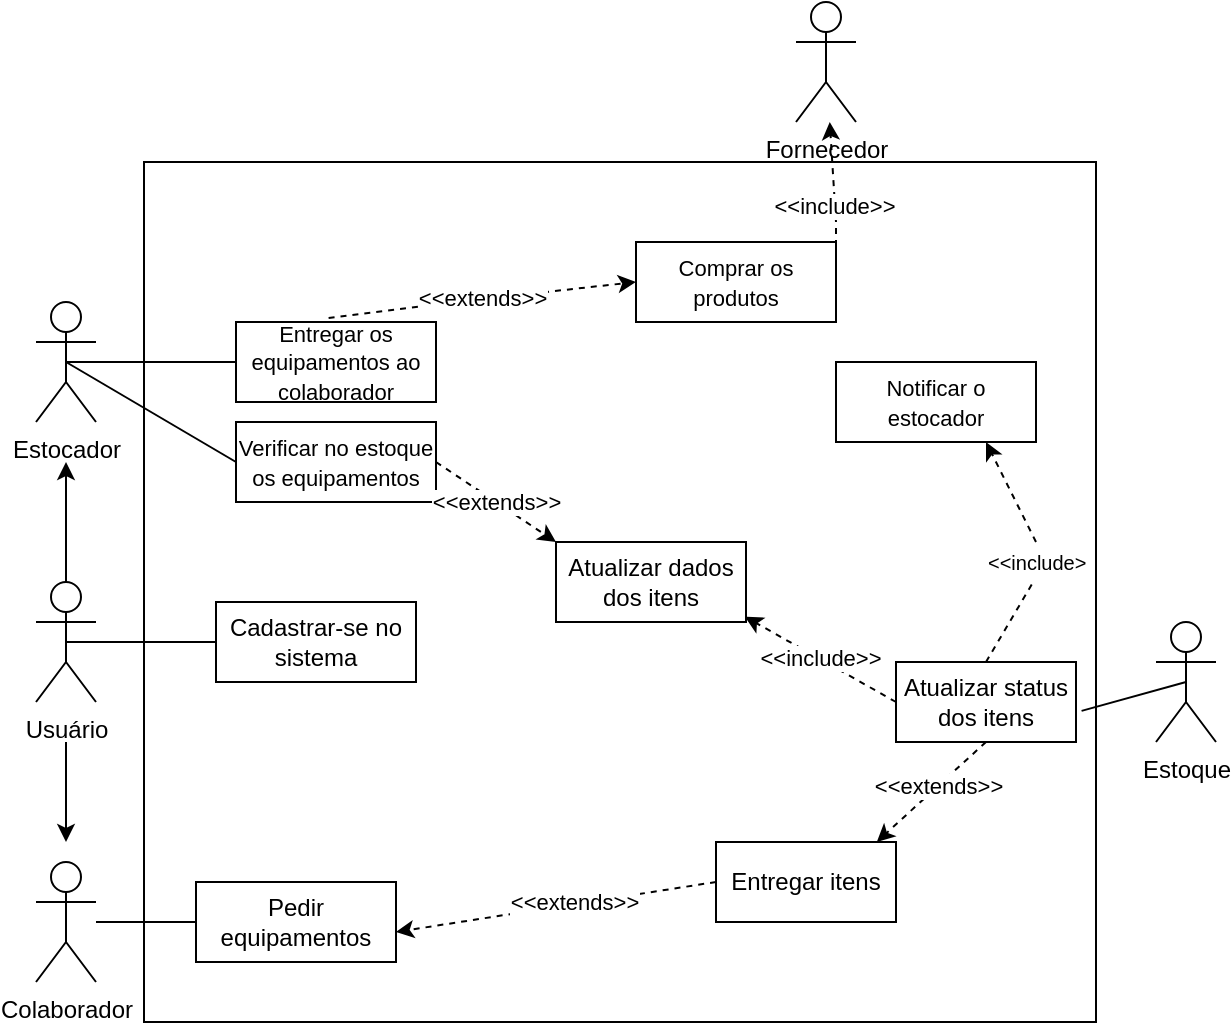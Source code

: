 <mxfile version="28.1.2">
  <diagram name="Página-1" id="k4lBwtDrnGMNaunmUxYx">
    <mxGraphModel dx="1426" dy="777" grid="1" gridSize="10" guides="1" tooltips="1" connect="1" arrows="1" fold="1" page="1" pageScale="1" pageWidth="827" pageHeight="1169" background="#FFFFFF" math="0" shadow="0">
      <root>
        <mxCell id="0" />
        <mxCell id="1" parent="0" />
        <mxCell id="xsxMsLIl5C4gz5kLFckF-62" value="" style="rounded=0;whiteSpace=wrap;html=1;" parent="1" vertex="1">
          <mxGeometry x="144" y="100" width="476" height="430" as="geometry" />
        </mxCell>
        <mxCell id="xsxMsLIl5C4gz5kLFckF-13" value="" style="edgeStyle=orthogonalEdgeStyle;rounded=0;orthogonalLoop=1;jettySize=auto;html=1;" parent="1" edge="1">
          <mxGeometry relative="1" as="geometry">
            <mxPoint x="105" y="390" as="sourcePoint" />
            <mxPoint x="105" y="440" as="targetPoint" />
          </mxGeometry>
        </mxCell>
        <mxCell id="xsxMsLIl5C4gz5kLFckF-15" value="" style="edgeStyle=orthogonalEdgeStyle;rounded=0;orthogonalLoop=1;jettySize=auto;html=1;" parent="1" source="xsxMsLIl5C4gz5kLFckF-9" edge="1">
          <mxGeometry relative="1" as="geometry">
            <mxPoint x="105" y="250" as="targetPoint" />
          </mxGeometry>
        </mxCell>
        <mxCell id="xsxMsLIl5C4gz5kLFckF-9" value="Usuário" style="shape=umlActor;verticalLabelPosition=bottom;verticalAlign=top;html=1;outlineConnect=0;" parent="1" vertex="1">
          <mxGeometry x="90" y="310" width="30" height="60" as="geometry" />
        </mxCell>
        <mxCell id="xsxMsLIl5C4gz5kLFckF-12" value="Colaborador" style="shape=umlActor;verticalLabelPosition=bottom;verticalAlign=top;html=1;outlineConnect=0;" parent="1" vertex="1">
          <mxGeometry x="90" y="450" width="30" height="60" as="geometry" />
        </mxCell>
        <mxCell id="xsxMsLIl5C4gz5kLFckF-14" value="Estocador" style="shape=umlActor;verticalLabelPosition=bottom;verticalAlign=top;html=1;outlineConnect=0;" parent="1" vertex="1">
          <mxGeometry x="90" y="170" width="30" height="60" as="geometry" />
        </mxCell>
        <mxCell id="xsxMsLIl5C4gz5kLFckF-16" value="Cadastrar-se no sistema" style="rounded=0;whiteSpace=wrap;html=1;" parent="1" vertex="1">
          <mxGeometry x="180" y="320" width="100" height="40" as="geometry" />
        </mxCell>
        <mxCell id="xsxMsLIl5C4gz5kLFckF-18" value="Estoque" style="shape=umlActor;verticalLabelPosition=bottom;verticalAlign=top;html=1;outlineConnect=0;" parent="1" vertex="1">
          <mxGeometry x="650" y="330" width="30" height="60" as="geometry" />
        </mxCell>
        <mxCell id="xsxMsLIl5C4gz5kLFckF-19" value="" style="endArrow=none;html=1;rounded=0;exitX=0.5;exitY=0.5;exitDx=0;exitDy=0;exitPerimeter=0;" parent="1" source="xsxMsLIl5C4gz5kLFckF-9" edge="1">
          <mxGeometry width="50" height="50" relative="1" as="geometry">
            <mxPoint x="390" y="390" as="sourcePoint" />
            <mxPoint x="180" y="340" as="targetPoint" />
          </mxGeometry>
        </mxCell>
        <mxCell id="xsxMsLIl5C4gz5kLFckF-20" value="" style="endArrow=none;html=1;rounded=0;exitX=0.5;exitY=0.5;exitDx=0;exitDy=0;exitPerimeter=0;entryX=0;entryY=0.5;entryDx=0;entryDy=0;" parent="1" source="xsxMsLIl5C4gz5kLFckF-14" target="xsxMsLIl5C4gz5kLFckF-23" edge="1">
          <mxGeometry width="50" height="50" relative="1" as="geometry">
            <mxPoint x="390" y="330" as="sourcePoint" />
            <mxPoint x="180" y="160" as="targetPoint" />
          </mxGeometry>
        </mxCell>
        <mxCell id="xsxMsLIl5C4gz5kLFckF-21" value="" style="endArrow=none;html=1;rounded=0;entryX=0;entryY=0.5;entryDx=0;entryDy=0;" parent="1" source="xsxMsLIl5C4gz5kLFckF-12" target="xsxMsLIl5C4gz5kLFckF-22" edge="1">
          <mxGeometry width="50" height="50" relative="1" as="geometry">
            <mxPoint x="390" y="530" as="sourcePoint" />
            <mxPoint x="200" y="490" as="targetPoint" />
          </mxGeometry>
        </mxCell>
        <mxCell id="xsxMsLIl5C4gz5kLFckF-22" value="Pedir equipamentos" style="rounded=0;whiteSpace=wrap;html=1;" parent="1" vertex="1">
          <mxGeometry x="170" y="460" width="100" height="40" as="geometry" />
        </mxCell>
        <mxCell id="xsxMsLIl5C4gz5kLFckF-23" value="&lt;font style=&quot;font-size: 11px;&quot;&gt;Verificar no estoque os equipamentos&lt;/font&gt;" style="rounded=0;whiteSpace=wrap;html=1;" parent="1" vertex="1">
          <mxGeometry x="190" y="230" width="100" height="40" as="geometry" />
        </mxCell>
        <mxCell id="xsxMsLIl5C4gz5kLFckF-24" value="Atualizar status dos itens" style="rounded=0;whiteSpace=wrap;html=1;" parent="1" vertex="1">
          <mxGeometry x="520" y="350" width="90" height="40" as="geometry" />
        </mxCell>
        <mxCell id="xsxMsLIl5C4gz5kLFckF-25" value="" style="endArrow=none;html=1;rounded=0;exitX=1.031;exitY=0.611;exitDx=0;exitDy=0;exitPerimeter=0;entryX=0.5;entryY=0.5;entryDx=0;entryDy=0;entryPerimeter=0;" parent="1" source="xsxMsLIl5C4gz5kLFckF-24" target="xsxMsLIl5C4gz5kLFckF-18" edge="1">
          <mxGeometry width="50" height="50" relative="1" as="geometry">
            <mxPoint x="390" y="280" as="sourcePoint" />
            <mxPoint x="660" y="360" as="targetPoint" />
          </mxGeometry>
        </mxCell>
        <mxCell id="xsxMsLIl5C4gz5kLFckF-29" value="" style="endArrow=none;dashed=1;html=1;rounded=0;exitX=0.5;exitY=0;exitDx=0;exitDy=0;entryX=0.414;entryY=0.967;entryDx=0;entryDy=0;entryPerimeter=0;" parent="1" source="xsxMsLIl5C4gz5kLFckF-24" target="xsxMsLIl5C4gz5kLFckF-27" edge="1">
          <mxGeometry width="50" height="50" relative="1" as="geometry">
            <mxPoint x="540" y="320" as="sourcePoint" />
            <mxPoint x="530" y="420" as="targetPoint" />
            <Array as="points" />
          </mxGeometry>
        </mxCell>
        <mxCell id="xsxMsLIl5C4gz5kLFckF-27" value="&lt;font style=&quot;font-size: 10px;&quot;&gt;&amp;lt;&amp;lt;include&amp;gt;&lt;/font&gt;" style="text;strokeColor=none;fillColor=none;align=left;verticalAlign=middle;spacingLeft=4;spacingRight=4;overflow=hidden;points=[[0,0.5],[1,0.5]];portConstraint=eastwest;rotatable=0;whiteSpace=wrap;html=1;" parent="1" vertex="1">
          <mxGeometry x="560" y="290" width="70" height="20" as="geometry" />
        </mxCell>
        <mxCell id="xsxMsLIl5C4gz5kLFckF-30" value="&lt;font style=&quot;font-size: 11px;&quot;&gt;Notificar o estocador&lt;/font&gt;" style="rounded=0;whiteSpace=wrap;html=1;" parent="1" vertex="1">
          <mxGeometry x="490" y="200" width="100" height="40" as="geometry" />
        </mxCell>
        <mxCell id="xsxMsLIl5C4gz5kLFckF-31" value="" style="endArrow=none;html=1;rounded=0;exitX=0.5;exitY=0.5;exitDx=0;exitDy=0;exitPerimeter=0;entryX=0;entryY=0.5;entryDx=0;entryDy=0;" parent="1" source="xsxMsLIl5C4gz5kLFckF-14" target="xsxMsLIl5C4gz5kLFckF-32" edge="1">
          <mxGeometry width="50" height="50" relative="1" as="geometry">
            <mxPoint x="390" y="280" as="sourcePoint" />
            <mxPoint x="190" y="190" as="targetPoint" />
          </mxGeometry>
        </mxCell>
        <mxCell id="xsxMsLIl5C4gz5kLFckF-32" value="&lt;font style=&quot;font-size: 11px;&quot;&gt;Entregar os equipamentos ao colaborador&lt;/font&gt;" style="rounded=0;whiteSpace=wrap;html=1;" parent="1" vertex="1">
          <mxGeometry x="190" y="180" width="100" height="40" as="geometry" />
        </mxCell>
        <mxCell id="xsxMsLIl5C4gz5kLFckF-33" value="&lt;span style=&quot;font-size: 11px;&quot;&gt;Comprar os produtos&lt;/span&gt;" style="rounded=0;whiteSpace=wrap;html=1;" parent="1" vertex="1">
          <mxGeometry x="390" y="140" width="100" height="40" as="geometry" />
        </mxCell>
        <mxCell id="xsxMsLIl5C4gz5kLFckF-36" value="Fornecedor" style="shape=umlActor;verticalLabelPosition=bottom;verticalAlign=top;html=1;outlineConnect=0;" parent="1" vertex="1">
          <mxGeometry x="470" y="20" width="30" height="60" as="geometry" />
        </mxCell>
        <mxCell id="xsxMsLIl5C4gz5kLFckF-43" value="" style="endArrow=classic;html=1;rounded=0;dashed=1;exitX=1;exitY=0.5;exitDx=0;exitDy=0;" parent="1" source="xsxMsLIl5C4gz5kLFckF-33" target="xsxMsLIl5C4gz5kLFckF-36" edge="1">
          <mxGeometry width="50" height="50" relative="1" as="geometry">
            <mxPoint x="400" y="170" as="sourcePoint" />
            <mxPoint x="410" y="60" as="targetPoint" />
            <Array as="points">
              <mxPoint x="490" y="130" />
            </Array>
          </mxGeometry>
        </mxCell>
        <mxCell id="xsxMsLIl5C4gz5kLFckF-44" value="&amp;lt;&amp;lt;include&amp;gt;&amp;gt;" style="edgeLabel;html=1;align=center;verticalAlign=middle;resizable=0;points=[];" parent="xsxMsLIl5C4gz5kLFckF-43" vertex="1" connectable="0">
          <mxGeometry x="-0.045" y="2" relative="1" as="geometry">
            <mxPoint x="1" as="offset" />
          </mxGeometry>
        </mxCell>
        <mxCell id="xsxMsLIl5C4gz5kLFckF-45" value="" style="endArrow=classic;html=1;rounded=0;dashed=1;entryX=0;entryY=0.5;entryDx=0;entryDy=0;exitX=0.463;exitY=-0.05;exitDx=0;exitDy=0;exitPerimeter=0;" parent="1" source="xsxMsLIl5C4gz5kLFckF-32" target="xsxMsLIl5C4gz5kLFckF-33" edge="1">
          <mxGeometry width="50" height="50" relative="1" as="geometry">
            <mxPoint x="390" y="410" as="sourcePoint" />
            <mxPoint x="440" y="360" as="targetPoint" />
            <Array as="points">
              <mxPoint x="300" y="170" />
            </Array>
          </mxGeometry>
        </mxCell>
        <mxCell id="xsxMsLIl5C4gz5kLFckF-46" value="&amp;lt;&amp;lt;extends&amp;gt;&amp;gt;" style="edgeLabel;html=1;align=center;verticalAlign=middle;resizable=0;points=[];" parent="xsxMsLIl5C4gz5kLFckF-45" vertex="1" connectable="0">
          <mxGeometry x="-0.003" y="1" relative="1" as="geometry">
            <mxPoint as="offset" />
          </mxGeometry>
        </mxCell>
        <mxCell id="xsxMsLIl5C4gz5kLFckF-47" value="Atualizar dados dos itens" style="rounded=0;whiteSpace=wrap;html=1;" parent="1" vertex="1">
          <mxGeometry x="350" y="290" width="95" height="40" as="geometry" />
        </mxCell>
        <mxCell id="xsxMsLIl5C4gz5kLFckF-48" value="" style="endArrow=classic;html=1;rounded=0;entryX=0.994;entryY=0.933;entryDx=0;entryDy=0;entryPerimeter=0;exitX=0;exitY=0.5;exitDx=0;exitDy=0;dashed=1;" parent="1" source="xsxMsLIl5C4gz5kLFckF-24" target="xsxMsLIl5C4gz5kLFckF-47" edge="1">
          <mxGeometry width="50" height="50" relative="1" as="geometry">
            <mxPoint x="390" y="350" as="sourcePoint" />
            <mxPoint x="440" y="300" as="targetPoint" />
          </mxGeometry>
        </mxCell>
        <mxCell id="xsxMsLIl5C4gz5kLFckF-49" value="&amp;lt;&amp;lt;include&amp;gt;&amp;gt;" style="edgeLabel;html=1;align=center;verticalAlign=middle;resizable=0;points=[];" parent="xsxMsLIl5C4gz5kLFckF-48" vertex="1" connectable="0">
          <mxGeometry x="0.149" y="-1" relative="1" as="geometry">
            <mxPoint x="5" y="3" as="offset" />
          </mxGeometry>
        </mxCell>
        <mxCell id="xsxMsLIl5C4gz5kLFckF-50" value="" style="endArrow=classic;html=1;rounded=0;exitX=1;exitY=0.5;exitDx=0;exitDy=0;entryX=0;entryY=0;entryDx=0;entryDy=0;dashed=1;" parent="1" source="xsxMsLIl5C4gz5kLFckF-23" target="xsxMsLIl5C4gz5kLFckF-47" edge="1">
          <mxGeometry width="50" height="50" relative="1" as="geometry">
            <mxPoint x="390" y="350" as="sourcePoint" />
            <mxPoint x="440" y="300" as="targetPoint" />
          </mxGeometry>
        </mxCell>
        <mxCell id="xsxMsLIl5C4gz5kLFckF-51" value="&amp;lt;&amp;lt;extends&amp;gt;&amp;gt;" style="edgeLabel;html=1;align=center;verticalAlign=middle;resizable=0;points=[];" parent="xsxMsLIl5C4gz5kLFckF-50" vertex="1" connectable="0">
          <mxGeometry x="-0.212" y="2" relative="1" as="geometry">
            <mxPoint x="5" y="6" as="offset" />
          </mxGeometry>
        </mxCell>
        <mxCell id="xsxMsLIl5C4gz5kLFckF-53" value="" style="endArrow=classic;html=1;rounded=0;dashed=1;entryX=0.75;entryY=1;entryDx=0;entryDy=0;" parent="1" source="xsxMsLIl5C4gz5kLFckF-27" target="xsxMsLIl5C4gz5kLFckF-30" edge="1">
          <mxGeometry width="50" height="50" relative="1" as="geometry">
            <mxPoint x="390" y="350" as="sourcePoint" />
            <mxPoint x="440" y="300" as="targetPoint" />
          </mxGeometry>
        </mxCell>
        <mxCell id="xsxMsLIl5C4gz5kLFckF-55" value="" style="endArrow=classic;html=1;rounded=0;dashed=1;entryX=0.893;entryY=0;entryDx=0;entryDy=0;entryPerimeter=0;exitX=0.5;exitY=1;exitDx=0;exitDy=0;" parent="1" source="xsxMsLIl5C4gz5kLFckF-24" target="xsxMsLIl5C4gz5kLFckF-56" edge="1">
          <mxGeometry width="50" height="50" relative="1" as="geometry">
            <mxPoint x="550" y="470" as="sourcePoint" />
            <mxPoint x="600" y="420" as="targetPoint" />
          </mxGeometry>
        </mxCell>
        <mxCell id="xsxMsLIl5C4gz5kLFckF-57" value="&amp;lt;&amp;lt;extends&amp;gt;&amp;gt;" style="edgeLabel;html=1;align=center;verticalAlign=middle;resizable=0;points=[];" parent="xsxMsLIl5C4gz5kLFckF-55" vertex="1" connectable="0">
          <mxGeometry x="-0.107" relative="1" as="geometry">
            <mxPoint y="-1" as="offset" />
          </mxGeometry>
        </mxCell>
        <mxCell id="xsxMsLIl5C4gz5kLFckF-56" value="Entregar itens" style="rounded=0;whiteSpace=wrap;html=1;" parent="1" vertex="1">
          <mxGeometry x="430" y="440" width="90" height="40" as="geometry" />
        </mxCell>
        <mxCell id="xsxMsLIl5C4gz5kLFckF-58" value="" style="endArrow=classic;html=1;rounded=0;dashed=1;entryX=0.893;entryY=0;entryDx=0;entryDy=0;entryPerimeter=0;exitX=0;exitY=0.5;exitDx=0;exitDy=0;" parent="1" source="xsxMsLIl5C4gz5kLFckF-56" edge="1">
          <mxGeometry width="50" height="50" relative="1" as="geometry">
            <mxPoint x="325" y="435" as="sourcePoint" />
            <mxPoint x="270" y="485" as="targetPoint" />
          </mxGeometry>
        </mxCell>
        <mxCell id="xsxMsLIl5C4gz5kLFckF-59" value="&amp;lt;&amp;lt;extends&amp;gt;&amp;gt;" style="edgeLabel;html=1;align=center;verticalAlign=middle;resizable=0;points=[];" parent="xsxMsLIl5C4gz5kLFckF-58" vertex="1" connectable="0">
          <mxGeometry x="-0.107" relative="1" as="geometry">
            <mxPoint y="-1" as="offset" />
          </mxGeometry>
        </mxCell>
      </root>
    </mxGraphModel>
  </diagram>
</mxfile>
